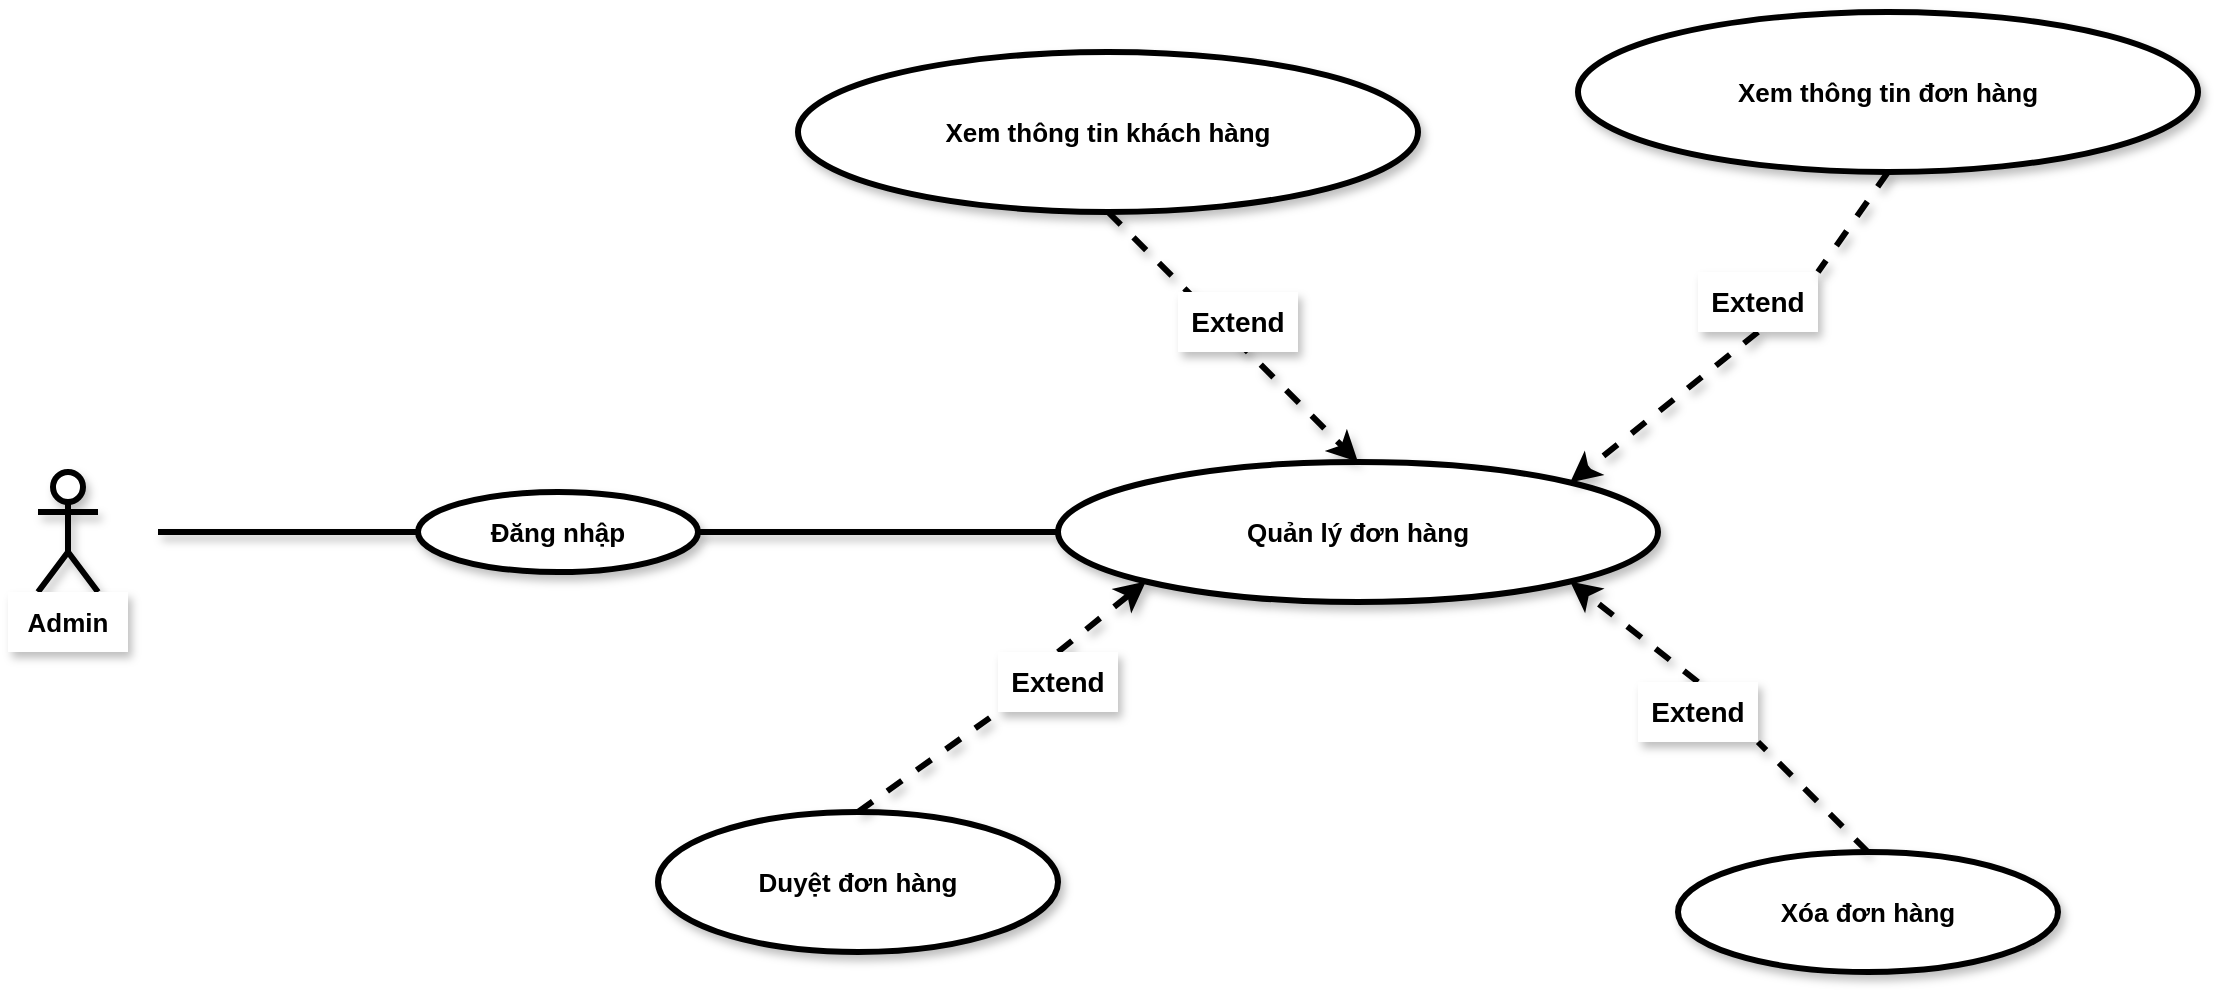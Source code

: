 <mxfile version="19.0.3" type="device"><diagram id="QV1tbBeWoZwRX3Gaqd94" name="Trang-1"><mxGraphModel dx="1296" dy="649" grid="1" gridSize="10" guides="1" tooltips="1" connect="1" arrows="1" fold="1" page="1" pageScale="1" pageWidth="1100" pageHeight="850" math="0" shadow="0"><root><mxCell id="0"/><mxCell id="1" parent="0"/><mxCell id="LYmPvv1k2aEyBpbyO8QV-1" value="Actor" style="shape=umlActor;verticalLabelPosition=bottom;verticalAlign=top;html=1;outlineConnect=0;strokeWidth=3;gradientColor=#ffffff;shadow=1;fontSize=13;points=[[0,1,0,0,0],[1,0,0,26,-6],[1,0.13,0,30,0],[1,0.3,0,30,0],[1,0.5,0,30,0],[1,0.67,0,30,0],[1,0.83,0,26,0],[1,1,0,20,0]];" vertex="1" parent="1"><mxGeometry x="140" y="290" width="30" height="60" as="geometry"/></mxCell><mxCell id="LYmPvv1k2aEyBpbyO8QV-2" value="Admin" style="text;html=1;strokeColor=none;fillColor=default;align=center;verticalAlign=middle;whiteSpace=wrap;rounded=0;shadow=1;fontSize=13;fontStyle=1" vertex="1" parent="1"><mxGeometry x="125" y="350" width="60" height="30" as="geometry"/></mxCell><mxCell id="LYmPvv1k2aEyBpbyO8QV-10" style="edgeStyle=orthogonalEdgeStyle;rounded=0;orthogonalLoop=1;jettySize=auto;html=1;exitX=0;exitY=0.5;exitDx=0;exitDy=0;entryX=1;entryY=0.5;entryDx=30;entryDy=0;entryPerimeter=0;fontSize=13;endArrow=none;endFill=0;strokeWidth=3;shadow=1;" edge="1" parent="1" source="LYmPvv1k2aEyBpbyO8QV-3" target="LYmPvv1k2aEyBpbyO8QV-1"><mxGeometry relative="1" as="geometry"/></mxCell><mxCell id="LYmPvv1k2aEyBpbyO8QV-11" style="edgeStyle=orthogonalEdgeStyle;rounded=0;orthogonalLoop=1;jettySize=auto;html=1;exitX=1;exitY=0.5;exitDx=0;exitDy=0;entryX=0;entryY=0.5;entryDx=0;entryDy=0;shadow=1;fontSize=13;endArrow=none;endFill=0;strokeWidth=3;" edge="1" parent="1" source="LYmPvv1k2aEyBpbyO8QV-3" target="LYmPvv1k2aEyBpbyO8QV-4"><mxGeometry relative="1" as="geometry"/></mxCell><mxCell id="LYmPvv1k2aEyBpbyO8QV-3" value="Đăng nhập" style="ellipse;whiteSpace=wrap;html=1;align=center;newEdgeStyle={&quot;edgeStyle&quot;:&quot;entityRelationEdgeStyle&quot;,&quot;startArrow&quot;:&quot;none&quot;,&quot;endArrow&quot;:&quot;none&quot;,&quot;segment&quot;:10,&quot;curved&quot;:1};treeFolding=1;treeMoving=1;shadow=1;fontSize=13;strokeWidth=3;fillColor=default;gradientColor=#ffffff;fontStyle=1" vertex="1" parent="1"><mxGeometry x="330" y="300" width="140" height="40" as="geometry"/></mxCell><mxCell id="LYmPvv1k2aEyBpbyO8QV-4" value="Quản lý đơn hàng" style="ellipse;whiteSpace=wrap;html=1;align=center;newEdgeStyle={&quot;edgeStyle&quot;:&quot;entityRelationEdgeStyle&quot;,&quot;startArrow&quot;:&quot;none&quot;,&quot;endArrow&quot;:&quot;none&quot;,&quot;segment&quot;:10,&quot;curved&quot;:1};treeFolding=1;treeMoving=1;shadow=1;fontSize=13;strokeWidth=3;fillColor=default;gradientColor=#ffffff;fontStyle=1" vertex="1" parent="1"><mxGeometry x="650" y="285" width="300" height="70" as="geometry"/></mxCell><mxCell id="LYmPvv1k2aEyBpbyO8QV-13" style="rounded=0;orthogonalLoop=1;jettySize=auto;html=1;exitX=0.5;exitY=1;exitDx=0;exitDy=0;entryX=0.5;entryY=0;entryDx=0;entryDy=0;shadow=1;dashed=1;fontSize=13;endArrow=classic;endFill=1;strokeWidth=3;" edge="1" parent="1" source="LYmPvv1k2aEyBpbyO8QV-5" target="LYmPvv1k2aEyBpbyO8QV-4"><mxGeometry relative="1" as="geometry"/></mxCell><mxCell id="LYmPvv1k2aEyBpbyO8QV-5" value="Xem thông tin khách hàng" style="ellipse;whiteSpace=wrap;html=1;align=center;newEdgeStyle={&quot;edgeStyle&quot;:&quot;entityRelationEdgeStyle&quot;,&quot;startArrow&quot;:&quot;none&quot;,&quot;endArrow&quot;:&quot;none&quot;,&quot;segment&quot;:10,&quot;curved&quot;:1};treeFolding=1;treeMoving=1;shadow=1;fontSize=13;strokeWidth=3;fillColor=default;gradientColor=#ffffff;fontStyle=1" vertex="1" parent="1"><mxGeometry x="520" y="80" width="310" height="80" as="geometry"/></mxCell><mxCell id="LYmPvv1k2aEyBpbyO8QV-14" style="edgeStyle=none;rounded=0;orthogonalLoop=1;jettySize=auto;html=1;exitX=0.5;exitY=0;exitDx=0;exitDy=0;entryX=0;entryY=1;entryDx=0;entryDy=0;shadow=1;dashed=1;fontSize=13;endArrow=classic;endFill=1;strokeWidth=3;startArrow=none;" edge="1" parent="1" source="LYmPvv1k2aEyBpbyO8QV-17" target="LYmPvv1k2aEyBpbyO8QV-4"><mxGeometry relative="1" as="geometry"/></mxCell><mxCell id="LYmPvv1k2aEyBpbyO8QV-6" value="Duyệt đơn hàng" style="ellipse;whiteSpace=wrap;html=1;align=center;newEdgeStyle={&quot;edgeStyle&quot;:&quot;entityRelationEdgeStyle&quot;,&quot;startArrow&quot;:&quot;none&quot;,&quot;endArrow&quot;:&quot;none&quot;,&quot;segment&quot;:10,&quot;curved&quot;:1};treeFolding=1;treeMoving=1;shadow=1;fontSize=13;strokeWidth=3;fillColor=default;gradientColor=#ffffff;fontStyle=1" vertex="1" parent="1"><mxGeometry x="450" y="460" width="200" height="70" as="geometry"/></mxCell><mxCell id="LYmPvv1k2aEyBpbyO8QV-15" style="edgeStyle=none;rounded=0;orthogonalLoop=1;jettySize=auto;html=1;exitX=0.5;exitY=0;exitDx=0;exitDy=0;entryX=1;entryY=1;entryDx=0;entryDy=0;shadow=1;dashed=1;fontSize=13;endArrow=classic;endFill=1;strokeWidth=3;startArrow=none;" edge="1" parent="1" source="LYmPvv1k2aEyBpbyO8QV-19" target="LYmPvv1k2aEyBpbyO8QV-4"><mxGeometry relative="1" as="geometry"/></mxCell><mxCell id="LYmPvv1k2aEyBpbyO8QV-7" value="Xóa đơn hàng" style="ellipse;whiteSpace=wrap;html=1;align=center;newEdgeStyle={&quot;edgeStyle&quot;:&quot;entityRelationEdgeStyle&quot;,&quot;startArrow&quot;:&quot;none&quot;,&quot;endArrow&quot;:&quot;none&quot;,&quot;segment&quot;:10,&quot;curved&quot;:1};treeFolding=1;treeMoving=1;shadow=1;fontSize=13;strokeWidth=3;fillColor=default;gradientColor=#ffffff;fontStyle=1" vertex="1" parent="1"><mxGeometry x="960" y="480" width="190" height="60" as="geometry"/></mxCell><mxCell id="LYmPvv1k2aEyBpbyO8QV-16" value="Extend" style="text;html=1;strokeColor=none;fillColor=default;align=center;verticalAlign=middle;whiteSpace=wrap;rounded=0;shadow=1;fontSize=14;fontStyle=1" vertex="1" parent="1"><mxGeometry x="710" y="200" width="60" height="30" as="geometry"/></mxCell><mxCell id="LYmPvv1k2aEyBpbyO8QV-17" value="Extend" style="text;html=1;strokeColor=none;fillColor=default;align=center;verticalAlign=middle;whiteSpace=wrap;rounded=0;shadow=1;fontSize=14;fontStyle=1" vertex="1" parent="1"><mxGeometry x="620" y="380" width="60" height="30" as="geometry"/></mxCell><mxCell id="LYmPvv1k2aEyBpbyO8QV-18" value="" style="edgeStyle=none;rounded=0;orthogonalLoop=1;jettySize=auto;html=1;exitX=0.5;exitY=0;exitDx=0;exitDy=0;entryX=0;entryY=1;entryDx=0;entryDy=0;shadow=1;dashed=1;fontSize=13;endArrow=none;endFill=1;strokeWidth=3;" edge="1" parent="1" source="LYmPvv1k2aEyBpbyO8QV-6" target="LYmPvv1k2aEyBpbyO8QV-17"><mxGeometry relative="1" as="geometry"><mxPoint x="660" y="460" as="sourcePoint"/><mxPoint x="713.934" y="344.749" as="targetPoint"/></mxGeometry></mxCell><mxCell id="LYmPvv1k2aEyBpbyO8QV-19" value="Extend" style="text;html=1;strokeColor=none;fillColor=default;align=center;verticalAlign=middle;whiteSpace=wrap;rounded=0;shadow=1;fontSize=14;fontStyle=1" vertex="1" parent="1"><mxGeometry x="940" y="395" width="60" height="30" as="geometry"/></mxCell><mxCell id="LYmPvv1k2aEyBpbyO8QV-21" value="" style="edgeStyle=none;rounded=0;orthogonalLoop=1;jettySize=auto;html=1;exitX=0.5;exitY=0;exitDx=0;exitDy=0;entryX=1;entryY=1;entryDx=0;entryDy=0;shadow=1;dashed=1;fontSize=13;endArrow=none;endFill=1;strokeWidth=3;" edge="1" parent="1" source="LYmPvv1k2aEyBpbyO8QV-7" target="LYmPvv1k2aEyBpbyO8QV-19"><mxGeometry relative="1" as="geometry"><mxPoint x="1005" y="470" as="sourcePoint"/><mxPoint x="926.066" y="344.749" as="targetPoint"/></mxGeometry></mxCell><mxCell id="LYmPvv1k2aEyBpbyO8QV-27" style="edgeStyle=none;rounded=0;orthogonalLoop=1;jettySize=auto;html=1;exitX=0.5;exitY=1;exitDx=0;exitDy=0;entryX=1;entryY=0;entryDx=0;entryDy=0;shadow=1;dashed=1;fontSize=14;endArrow=classic;endFill=1;strokeWidth=3;startArrow=none;" edge="1" parent="1" source="LYmPvv1k2aEyBpbyO8QV-26" target="LYmPvv1k2aEyBpbyO8QV-4"><mxGeometry relative="1" as="geometry"/></mxCell><mxCell id="LYmPvv1k2aEyBpbyO8QV-25" value="Xem thông tin đơn hàng" style="ellipse;whiteSpace=wrap;html=1;align=center;newEdgeStyle={&quot;edgeStyle&quot;:&quot;entityRelationEdgeStyle&quot;,&quot;startArrow&quot;:&quot;none&quot;,&quot;endArrow&quot;:&quot;none&quot;,&quot;segment&quot;:10,&quot;curved&quot;:1};treeFolding=1;treeMoving=1;shadow=1;fontSize=13;strokeWidth=3;fillColor=default;gradientColor=#ffffff;fontStyle=1" vertex="1" parent="1"><mxGeometry x="910" y="60" width="310" height="80" as="geometry"/></mxCell><mxCell id="LYmPvv1k2aEyBpbyO8QV-26" value="Extend" style="text;html=1;strokeColor=none;fillColor=default;align=center;verticalAlign=middle;whiteSpace=wrap;rounded=0;shadow=1;fontSize=14;fontStyle=1" vertex="1" parent="1"><mxGeometry x="970" y="190" width="60" height="30" as="geometry"/></mxCell><mxCell id="LYmPvv1k2aEyBpbyO8QV-28" value="" style="edgeStyle=none;rounded=0;orthogonalLoop=1;jettySize=auto;html=1;exitX=0.5;exitY=1;exitDx=0;exitDy=0;entryX=1;entryY=0;entryDx=0;entryDy=0;shadow=1;dashed=1;fontSize=14;endArrow=none;endFill=1;strokeWidth=3;" edge="1" parent="1" source="LYmPvv1k2aEyBpbyO8QV-25" target="LYmPvv1k2aEyBpbyO8QV-26"><mxGeometry relative="1" as="geometry"><mxPoint x="1065" y="140" as="sourcePoint"/><mxPoint x="926.066" y="295.251" as="targetPoint"/></mxGeometry></mxCell></root></mxGraphModel></diagram></mxfile>